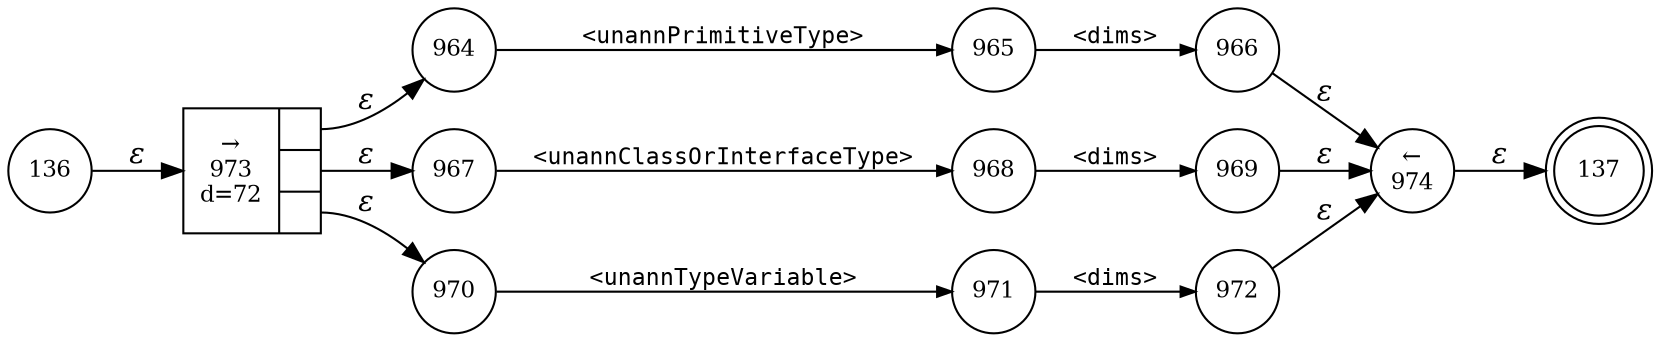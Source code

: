 digraph ATN {
rankdir=LR;
s137[fontsize=11, label="137", shape=doublecircle, fixedsize=true, width=.6];
s964[fontsize=11,label="964", shape=circle, fixedsize=true, width=.55, peripheries=1];
s965[fontsize=11,label="965", shape=circle, fixedsize=true, width=.55, peripheries=1];
s966[fontsize=11,label="966", shape=circle, fixedsize=true, width=.55, peripheries=1];
s967[fontsize=11,label="967", shape=circle, fixedsize=true, width=.55, peripheries=1];
s136[fontsize=11,label="136", shape=circle, fixedsize=true, width=.55, peripheries=1];
s968[fontsize=11,label="968", shape=circle, fixedsize=true, width=.55, peripheries=1];
s969[fontsize=11,label="969", shape=circle, fixedsize=true, width=.55, peripheries=1];
s970[fontsize=11,label="970", shape=circle, fixedsize=true, width=.55, peripheries=1];
s971[fontsize=11,label="971", shape=circle, fixedsize=true, width=.55, peripheries=1];
s972[fontsize=11,label="972", shape=circle, fixedsize=true, width=.55, peripheries=1];
s973[fontsize=11,label="{&rarr;\n973\nd=72|{<p0>|<p1>|<p2>}}", shape=record, fixedsize=false, peripheries=1];
s974[fontsize=11,label="&larr;\n974", shape=circle, fixedsize=true, width=.55, peripheries=1];
s136 -> s973 [fontname="Times-Italic", label="&epsilon;"];
s973:p0 -> s964 [fontname="Times-Italic", label="&epsilon;"];
s973:p1 -> s967 [fontname="Times-Italic", label="&epsilon;"];
s973:p2 -> s970 [fontname="Times-Italic", label="&epsilon;"];
s964 -> s965 [fontsize=11, fontname="Courier", arrowsize=.7, label = "<unannPrimitiveType>", arrowhead = normal];
s967 -> s968 [fontsize=11, fontname="Courier", arrowsize=.7, label = "<unannClassOrInterfaceType>", arrowhead = normal];
s970 -> s971 [fontsize=11, fontname="Courier", arrowsize=.7, label = "<unannTypeVariable>", arrowhead = normal];
s965 -> s966 [fontsize=11, fontname="Courier", arrowsize=.7, label = "<dims>", arrowhead = normal];
s968 -> s969 [fontsize=11, fontname="Courier", arrowsize=.7, label = "<dims>", arrowhead = normal];
s971 -> s972 [fontsize=11, fontname="Courier", arrowsize=.7, label = "<dims>", arrowhead = normal];
s966 -> s974 [fontname="Times-Italic", label="&epsilon;"];
s969 -> s974 [fontname="Times-Italic", label="&epsilon;"];
s972 -> s974 [fontname="Times-Italic", label="&epsilon;"];
s974 -> s137 [fontname="Times-Italic", label="&epsilon;"];
}